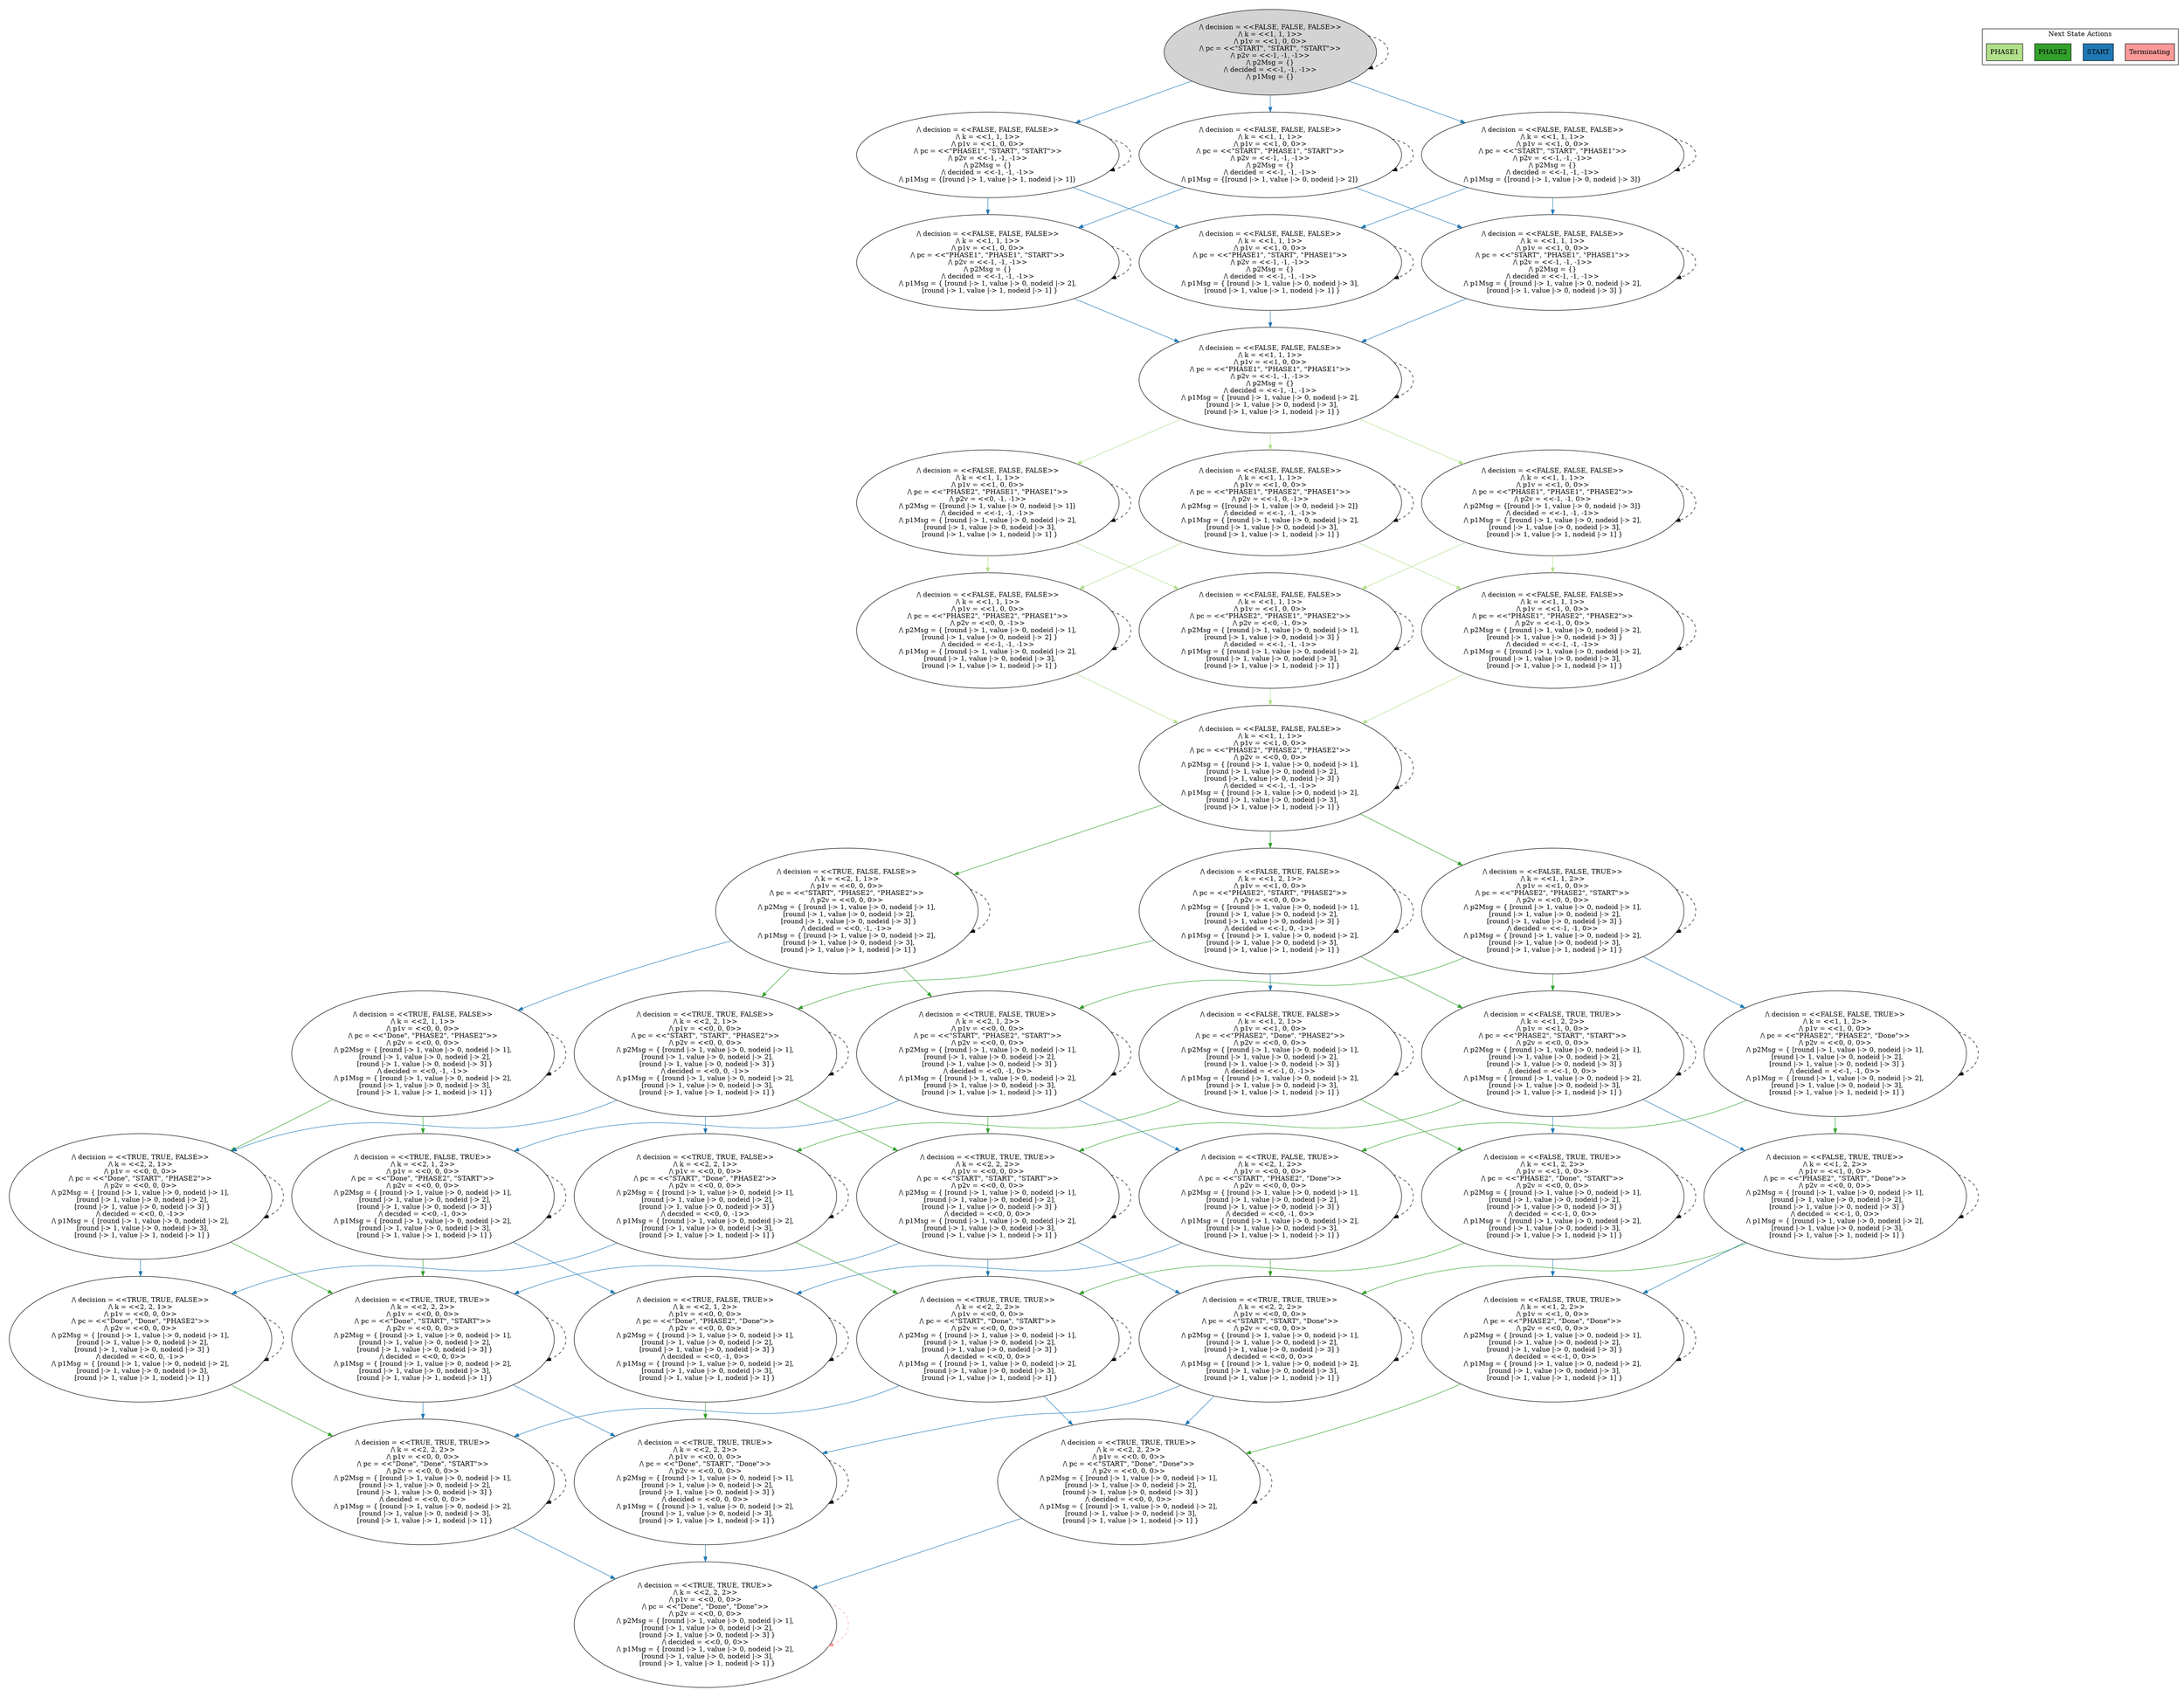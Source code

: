 strict digraph DiskGraph {
edge [colorscheme="paired12"]
nodesep=0.35;
subgraph cluster_graph {
color="white";
6798208728600954568 [label="/\\ decision = <<FALSE, FALSE, FALSE>>\n/\\ k = <<1, 1, 1>>\n/\\ p1v = <<1, 0, 0>>\n/\\ pc = <<\"START\", \"START\", \"START\">>\n/\\ p2v = <<-1, -1, -1>>\n/\\ p2Msg = {}\n/\\ decided = <<-1, -1, -1>>\n/\\ p1Msg = {}",style = filled]
6798208728600954568 -> 4954475746088640562 [label="",color="2",fontcolor="2"];
4954475746088640562 [label="/\\ decision = <<FALSE, FALSE, FALSE>>\n/\\ k = <<1, 1, 1>>\n/\\ p1v = <<1, 0, 0>>\n/\\ pc = <<\"PHASE1\", \"START\", \"START\">>\n/\\ p2v = <<-1, -1, -1>>\n/\\ p2Msg = {}\n/\\ decided = <<-1, -1, -1>>\n/\\ p1Msg = {[round |-> 1, value |-> 1, nodeid |-> 1]}"];
6798208728600954568 -> 8768434477171639267 [label="",color="2",fontcolor="2"];
8768434477171639267 [label="/\\ decision = <<FALSE, FALSE, FALSE>>\n/\\ k = <<1, 1, 1>>\n/\\ p1v = <<1, 0, 0>>\n/\\ pc = <<\"START\", \"PHASE1\", \"START\">>\n/\\ p2v = <<-1, -1, -1>>\n/\\ p2Msg = {}\n/\\ decided = <<-1, -1, -1>>\n/\\ p1Msg = {[round |-> 1, value |-> 0, nodeid |-> 2]}"];
4954475746088640562 -> 3474325031604058656 [label="",color="2",fontcolor="2"];
3474325031604058656 [label="/\\ decision = <<FALSE, FALSE, FALSE>>\n/\\ k = <<1, 1, 1>>\n/\\ p1v = <<1, 0, 0>>\n/\\ pc = <<\"PHASE1\", \"PHASE1\", \"START\">>\n/\\ p2v = <<-1, -1, -1>>\n/\\ p2Msg = {}\n/\\ decided = <<-1, -1, -1>>\n/\\ p1Msg = { [round |-> 1, value |-> 0, nodeid |-> 2],\n  [round |-> 1, value |-> 1, nodeid |-> 1] }"];
6798208728600954568 -> 3740045055824658873 [label="",color="2",fontcolor="2"];
3740045055824658873 [label="/\\ decision = <<FALSE, FALSE, FALSE>>\n/\\ k = <<1, 1, 1>>\n/\\ p1v = <<1, 0, 0>>\n/\\ pc = <<\"START\", \"START\", \"PHASE1\">>\n/\\ p2v = <<-1, -1, -1>>\n/\\ p2Msg = {}\n/\\ decided = <<-1, -1, -1>>\n/\\ p1Msg = {[round |-> 1, value |-> 0, nodeid |-> 3]}"];
8768434477171639267 -> 3474325031604058656 [label="",color="2",fontcolor="2"];
3474325031604058656 -> 3886482175309995506 [label="",color="2",fontcolor="2"];
3886482175309995506 [label="/\\ decision = <<FALSE, FALSE, FALSE>>\n/\\ k = <<1, 1, 1>>\n/\\ p1v = <<1, 0, 0>>\n/\\ pc = <<\"PHASE1\", \"PHASE1\", \"PHASE1\">>\n/\\ p2v = <<-1, -1, -1>>\n/\\ p2Msg = {}\n/\\ decided = <<-1, -1, -1>>\n/\\ p1Msg = { [round |-> 1, value |-> 0, nodeid |-> 2],\n  [round |-> 1, value |-> 0, nodeid |-> 3],\n  [round |-> 1, value |-> 1, nodeid |-> 1] }"];
6798208728600954568 -> 6798208728600954568 [style="dashed"];
8768434477171639267 -> 7238855324121511843 [label="",color="2",fontcolor="2"];
7238855324121511843 [label="/\\ decision = <<FALSE, FALSE, FALSE>>\n/\\ k = <<1, 1, 1>>\n/\\ p1v = <<1, 0, 0>>\n/\\ pc = <<\"START\", \"PHASE1\", \"PHASE1\">>\n/\\ p2v = <<-1, -1, -1>>\n/\\ p2Msg = {}\n/\\ decided = <<-1, -1, -1>>\n/\\ p1Msg = { [round |-> 1, value |-> 0, nodeid |-> 2],\n  [round |-> 1, value |-> 0, nodeid |-> 3] }"];
4954475746088640562 -> -8040054917800591706 [label="",color="2",fontcolor="2"];
-8040054917800591706 [label="/\\ decision = <<FALSE, FALSE, FALSE>>\n/\\ k = <<1, 1, 1>>\n/\\ p1v = <<1, 0, 0>>\n/\\ pc = <<\"PHASE1\", \"START\", \"PHASE1\">>\n/\\ p2v = <<-1, -1, -1>>\n/\\ p2Msg = {}\n/\\ decided = <<-1, -1, -1>>\n/\\ p1Msg = { [round |-> 1, value |-> 0, nodeid |-> 3],\n  [round |-> 1, value |-> 1, nodeid |-> 1] }"];
3740045055824658873 -> -8040054917800591706 [label="",color="2",fontcolor="2"];
7238855324121511843 -> 3886482175309995506 [label="",color="2",fontcolor="2"];
8768434477171639267 -> 8768434477171639267 [style="dashed"];
4954475746088640562 -> 4954475746088640562 [style="dashed"];
3474325031604058656 -> 3474325031604058656 [style="dashed"];
3740045055824658873 -> 7238855324121511843 [label="",color="2",fontcolor="2"];
7238855324121511843 -> 7238855324121511843 [style="dashed"];
3740045055824658873 -> 3740045055824658873 [style="dashed"];
-8040054917800591706 -> 3886482175309995506 [label="",color="2",fontcolor="2"];
3886482175309995506 -> -8445000822821457094 [label="",color="3",fontcolor="3"];
-8445000822821457094 [label="/\\ decision = <<FALSE, FALSE, FALSE>>\n/\\ k = <<1, 1, 1>>\n/\\ p1v = <<1, 0, 0>>\n/\\ pc = <<\"PHASE2\", \"PHASE1\", \"PHASE1\">>\n/\\ p2v = <<0, -1, -1>>\n/\\ p2Msg = {[round |-> 1, value |-> 0, nodeid |-> 1]}\n/\\ decided = <<-1, -1, -1>>\n/\\ p1Msg = { [round |-> 1, value |-> 0, nodeid |-> 2],\n  [round |-> 1, value |-> 0, nodeid |-> 3],\n  [round |-> 1, value |-> 1, nodeid |-> 1] }"];
-8040054917800591706 -> -8040054917800591706 [style="dashed"];
3886482175309995506 -> -6228772409857452014 [label="",color="3",fontcolor="3"];
-6228772409857452014 [label="/\\ decision = <<FALSE, FALSE, FALSE>>\n/\\ k = <<1, 1, 1>>\n/\\ p1v = <<1, 0, 0>>\n/\\ pc = <<\"PHASE1\", \"PHASE2\", \"PHASE1\">>\n/\\ p2v = <<-1, 0, -1>>\n/\\ p2Msg = {[round |-> 1, value |-> 0, nodeid |-> 2]}\n/\\ decided = <<-1, -1, -1>>\n/\\ p1Msg = { [round |-> 1, value |-> 0, nodeid |-> 2],\n  [round |-> 1, value |-> 0, nodeid |-> 3],\n  [round |-> 1, value |-> 1, nodeid |-> 1] }"];
-8445000822821457094 -> -8747375401629547905 [label="",color="3",fontcolor="3"];
-8747375401629547905 [label="/\\ decision = <<FALSE, FALSE, FALSE>>\n/\\ k = <<1, 1, 1>>\n/\\ p1v = <<1, 0, 0>>\n/\\ pc = <<\"PHASE2\", \"PHASE2\", \"PHASE1\">>\n/\\ p2v = <<0, 0, -1>>\n/\\ p2Msg = { [round |-> 1, value |-> 0, nodeid |-> 1],\n  [round |-> 1, value |-> 0, nodeid |-> 2] }\n/\\ decided = <<-1, -1, -1>>\n/\\ p1Msg = { [round |-> 1, value |-> 0, nodeid |-> 2],\n  [round |-> 1, value |-> 0, nodeid |-> 3],\n  [round |-> 1, value |-> 1, nodeid |-> 1] }"];
3886482175309995506 -> 6060620671476156830 [label="",color="3",fontcolor="3"];
6060620671476156830 [label="/\\ decision = <<FALSE, FALSE, FALSE>>\n/\\ k = <<1, 1, 1>>\n/\\ p1v = <<1, 0, 0>>\n/\\ pc = <<\"PHASE1\", \"PHASE1\", \"PHASE2\">>\n/\\ p2v = <<-1, -1, 0>>\n/\\ p2Msg = {[round |-> 1, value |-> 0, nodeid |-> 3]}\n/\\ decided = <<-1, -1, -1>>\n/\\ p1Msg = { [round |-> 1, value |-> 0, nodeid |-> 2],\n  [round |-> 1, value |-> 0, nodeid |-> 3],\n  [round |-> 1, value |-> 1, nodeid |-> 1] }"];
-8445000822821457094 -> 7604120489857779962 [label="",color="3",fontcolor="3"];
7604120489857779962 [label="/\\ decision = <<FALSE, FALSE, FALSE>>\n/\\ k = <<1, 1, 1>>\n/\\ p1v = <<1, 0, 0>>\n/\\ pc = <<\"PHASE2\", \"PHASE1\", \"PHASE2\">>\n/\\ p2v = <<0, -1, 0>>\n/\\ p2Msg = { [round |-> 1, value |-> 0, nodeid |-> 1],\n  [round |-> 1, value |-> 0, nodeid |-> 3] }\n/\\ decided = <<-1, -1, -1>>\n/\\ p1Msg = { [round |-> 1, value |-> 0, nodeid |-> 2],\n  [round |-> 1, value |-> 0, nodeid |-> 3],\n  [round |-> 1, value |-> 1, nodeid |-> 1] }"];
3886482175309995506 -> 3886482175309995506 [style="dashed"];
-8747375401629547905 -> -4464255128586648376 [label="",color="3",fontcolor="3"];
-4464255128586648376 [label="/\\ decision = <<FALSE, FALSE, FALSE>>\n/\\ k = <<1, 1, 1>>\n/\\ p1v = <<1, 0, 0>>\n/\\ pc = <<\"PHASE2\", \"PHASE2\", \"PHASE2\">>\n/\\ p2v = <<0, 0, 0>>\n/\\ p2Msg = { [round |-> 1, value |-> 0, nodeid |-> 1],\n  [round |-> 1, value |-> 0, nodeid |-> 2],\n  [round |-> 1, value |-> 0, nodeid |-> 3] }\n/\\ decided = <<-1, -1, -1>>\n/\\ p1Msg = { [round |-> 1, value |-> 0, nodeid |-> 2],\n  [round |-> 1, value |-> 0, nodeid |-> 3],\n  [round |-> 1, value |-> 1, nodeid |-> 1] }"];
-6228772409857452014 -> -8747375401629547905 [label="",color="3",fontcolor="3"];
-8445000822821457094 -> -8445000822821457094 [style="dashed"];
-6228772409857452014 -> -5540998514507897727 [label="",color="3",fontcolor="3"];
-5540998514507897727 [label="/\\ decision = <<FALSE, FALSE, FALSE>>\n/\\ k = <<1, 1, 1>>\n/\\ p1v = <<1, 0, 0>>\n/\\ pc = <<\"PHASE1\", \"PHASE2\", \"PHASE2\">>\n/\\ p2v = <<-1, 0, 0>>\n/\\ p2Msg = { [round |-> 1, value |-> 0, nodeid |-> 2],\n  [round |-> 1, value |-> 0, nodeid |-> 3] }\n/\\ decided = <<-1, -1, -1>>\n/\\ p1Msg = { [round |-> 1, value |-> 0, nodeid |-> 2],\n  [round |-> 1, value |-> 0, nodeid |-> 3],\n  [round |-> 1, value |-> 1, nodeid |-> 1] }"];
-8747375401629547905 -> -8747375401629547905 [style="dashed"];
-6228772409857452014 -> -6228772409857452014 [style="dashed"];
6060620671476156830 -> 7604120489857779962 [label="",color="3",fontcolor="3"];
6060620671476156830 -> -5540998514507897727 [label="",color="3",fontcolor="3"];
6060620671476156830 -> 6060620671476156830 [style="dashed"];
7604120489857779962 -> -4464255128586648376 [label="",color="3",fontcolor="3"];
7604120489857779962 -> 7604120489857779962 [style="dashed"];
-5540998514507897727 -> -4464255128586648376 [label="",color="3",fontcolor="3"];
-4464255128586648376 -> 8848993074823354808 [label="",color="4",fontcolor="4"];
8848993074823354808 [label="/\\ decision = <<TRUE, FALSE, FALSE>>\n/\\ k = <<2, 1, 1>>\n/\\ p1v = <<0, 0, 0>>\n/\\ pc = <<\"START\", \"PHASE2\", \"PHASE2\">>\n/\\ p2v = <<0, 0, 0>>\n/\\ p2Msg = { [round |-> 1, value |-> 0, nodeid |-> 1],\n  [round |-> 1, value |-> 0, nodeid |-> 2],\n  [round |-> 1, value |-> 0, nodeid |-> 3] }\n/\\ decided = <<0, -1, -1>>\n/\\ p1Msg = { [round |-> 1, value |-> 0, nodeid |-> 2],\n  [round |-> 1, value |-> 0, nodeid |-> 3],\n  [round |-> 1, value |-> 1, nodeid |-> 1] }"];
-5540998514507897727 -> -5540998514507897727 [style="dashed"];
8848993074823354808 -> -4550173543502904694 [label="",color="2",fontcolor="2"];
-4550173543502904694 [label="/\\ decision = <<TRUE, FALSE, FALSE>>\n/\\ k = <<2, 1, 1>>\n/\\ p1v = <<0, 0, 0>>\n/\\ pc = <<\"Done\", \"PHASE2\", \"PHASE2\">>\n/\\ p2v = <<0, 0, 0>>\n/\\ p2Msg = { [round |-> 1, value |-> 0, nodeid |-> 1],\n  [round |-> 1, value |-> 0, nodeid |-> 2],\n  [round |-> 1, value |-> 0, nodeid |-> 3] }\n/\\ decided = <<0, -1, -1>>\n/\\ p1Msg = { [round |-> 1, value |-> 0, nodeid |-> 2],\n  [round |-> 1, value |-> 0, nodeid |-> 3],\n  [round |-> 1, value |-> 1, nodeid |-> 1] }"];
-4464255128586648376 -> 4166929941623967046 [label="",color="4",fontcolor="4"];
4166929941623967046 [label="/\\ decision = <<FALSE, TRUE, FALSE>>\n/\\ k = <<1, 2, 1>>\n/\\ p1v = <<1, 0, 0>>\n/\\ pc = <<\"PHASE2\", \"START\", \"PHASE2\">>\n/\\ p2v = <<0, 0, 0>>\n/\\ p2Msg = { [round |-> 1, value |-> 0, nodeid |-> 1],\n  [round |-> 1, value |-> 0, nodeid |-> 2],\n  [round |-> 1, value |-> 0, nodeid |-> 3] }\n/\\ decided = <<-1, 0, -1>>\n/\\ p1Msg = { [round |-> 1, value |-> 0, nodeid |-> 2],\n  [round |-> 1, value |-> 0, nodeid |-> 3],\n  [round |-> 1, value |-> 1, nodeid |-> 1] }"];
-4550173543502904694 -> 5893163979252846907 [label="",color="4",fontcolor="4"];
5893163979252846907 [label="/\\ decision = <<TRUE, TRUE, FALSE>>\n/\\ k = <<2, 2, 1>>\n/\\ p1v = <<0, 0, 0>>\n/\\ pc = <<\"Done\", \"START\", \"PHASE2\">>\n/\\ p2v = <<0, 0, 0>>\n/\\ p2Msg = { [round |-> 1, value |-> 0, nodeid |-> 1],\n  [round |-> 1, value |-> 0, nodeid |-> 2],\n  [round |-> 1, value |-> 0, nodeid |-> 3] }\n/\\ decided = <<0, 0, -1>>\n/\\ p1Msg = { [round |-> 1, value |-> 0, nodeid |-> 2],\n  [round |-> 1, value |-> 0, nodeid |-> 3],\n  [round |-> 1, value |-> 1, nodeid |-> 1] }"];
-4464255128586648376 -> -4903840994029168157 [label="",color="4",fontcolor="4"];
-4903840994029168157 [label="/\\ decision = <<FALSE, FALSE, TRUE>>\n/\\ k = <<1, 1, 2>>\n/\\ p1v = <<1, 0, 0>>\n/\\ pc = <<\"PHASE2\", \"PHASE2\", \"START\">>\n/\\ p2v = <<0, 0, 0>>\n/\\ p2Msg = { [round |-> 1, value |-> 0, nodeid |-> 1],\n  [round |-> 1, value |-> 0, nodeid |-> 2],\n  [round |-> 1, value |-> 0, nodeid |-> 3] }\n/\\ decided = <<-1, -1, 0>>\n/\\ p1Msg = { [round |-> 1, value |-> 0, nodeid |-> 2],\n  [round |-> 1, value |-> 0, nodeid |-> 3],\n  [round |-> 1, value |-> 1, nodeid |-> 1] }"];
8848993074823354808 -> -6893943258981098731 [label="",color="4",fontcolor="4"];
-6893943258981098731 [label="/\\ decision = <<TRUE, TRUE, FALSE>>\n/\\ k = <<2, 2, 1>>\n/\\ p1v = <<0, 0, 0>>\n/\\ pc = <<\"START\", \"START\", \"PHASE2\">>\n/\\ p2v = <<0, 0, 0>>\n/\\ p2Msg = { [round |-> 1, value |-> 0, nodeid |-> 1],\n  [round |-> 1, value |-> 0, nodeid |-> 2],\n  [round |-> 1, value |-> 0, nodeid |-> 3] }\n/\\ decided = <<0, 0, -1>>\n/\\ p1Msg = { [round |-> 1, value |-> 0, nodeid |-> 2],\n  [round |-> 1, value |-> 0, nodeid |-> 3],\n  [round |-> 1, value |-> 1, nodeid |-> 1] }"];
-4464255128586648376 -> -4464255128586648376 [style="dashed"];
-4550173543502904694 -> -5303580600861847877 [label="",color="4",fontcolor="4"];
-5303580600861847877 [label="/\\ decision = <<TRUE, FALSE, TRUE>>\n/\\ k = <<2, 1, 2>>\n/\\ p1v = <<0, 0, 0>>\n/\\ pc = <<\"Done\", \"PHASE2\", \"START\">>\n/\\ p2v = <<0, 0, 0>>\n/\\ p2Msg = { [round |-> 1, value |-> 0, nodeid |-> 1],\n  [round |-> 1, value |-> 0, nodeid |-> 2],\n  [round |-> 1, value |-> 0, nodeid |-> 3] }\n/\\ decided = <<0, -1, 0>>\n/\\ p1Msg = { [round |-> 1, value |-> 0, nodeid |-> 2],\n  [round |-> 1, value |-> 0, nodeid |-> 3],\n  [round |-> 1, value |-> 1, nodeid |-> 1] }"];
4166929941623967046 -> -6893943258981098731 [label="",color="4",fontcolor="4"];
5893163979252846907 -> -8448305529347869636 [label="",color="2",fontcolor="2"];
-8448305529347869636 [label="/\\ decision = <<TRUE, TRUE, FALSE>>\n/\\ k = <<2, 2, 1>>\n/\\ p1v = <<0, 0, 0>>\n/\\ pc = <<\"Done\", \"Done\", \"PHASE2\">>\n/\\ p2v = <<0, 0, 0>>\n/\\ p2Msg = { [round |-> 1, value |-> 0, nodeid |-> 1],\n  [round |-> 1, value |-> 0, nodeid |-> 2],\n  [round |-> 1, value |-> 0, nodeid |-> 3] }\n/\\ decided = <<0, 0, -1>>\n/\\ p1Msg = { [round |-> 1, value |-> 0, nodeid |-> 2],\n  [round |-> 1, value |-> 0, nodeid |-> 3],\n  [round |-> 1, value |-> 1, nodeid |-> 1] }"];
-4903840994029168157 -> 6082835368132645816 [label="",color="4",fontcolor="4"];
6082835368132645816 [label="/\\ decision = <<TRUE, FALSE, TRUE>>\n/\\ k = <<2, 1, 2>>\n/\\ p1v = <<0, 0, 0>>\n/\\ pc = <<\"START\", \"PHASE2\", \"START\">>\n/\\ p2v = <<0, 0, 0>>\n/\\ p2Msg = { [round |-> 1, value |-> 0, nodeid |-> 1],\n  [round |-> 1, value |-> 0, nodeid |-> 2],\n  [round |-> 1, value |-> 0, nodeid |-> 3] }\n/\\ decided = <<0, -1, 0>>\n/\\ p1Msg = { [round |-> 1, value |-> 0, nodeid |-> 2],\n  [round |-> 1, value |-> 0, nodeid |-> 3],\n  [round |-> 1, value |-> 1, nodeid |-> 1] }"];
4166929941623967046 -> -1392973596659001882 [label="",color="2",fontcolor="2"];
-1392973596659001882 [label="/\\ decision = <<FALSE, TRUE, FALSE>>\n/\\ k = <<1, 2, 1>>\n/\\ p1v = <<1, 0, 0>>\n/\\ pc = <<\"PHASE2\", \"Done\", \"PHASE2\">>\n/\\ p2v = <<0, 0, 0>>\n/\\ p2Msg = { [round |-> 1, value |-> 0, nodeid |-> 1],\n  [round |-> 1, value |-> 0, nodeid |-> 2],\n  [round |-> 1, value |-> 0, nodeid |-> 3] }\n/\\ decided = <<-1, 0, -1>>\n/\\ p1Msg = { [round |-> 1, value |-> 0, nodeid |-> 2],\n  [round |-> 1, value |-> 0, nodeid |-> 3],\n  [round |-> 1, value |-> 1, nodeid |-> 1] }"];
-4550173543502904694 -> -4550173543502904694 [style="dashed"];
8848993074823354808 -> 6082835368132645816 [label="",color="4",fontcolor="4"];
5893163979252846907 -> 4943076194388326083 [label="",color="4",fontcolor="4"];
4943076194388326083 [label="/\\ decision = <<TRUE, TRUE, TRUE>>\n/\\ k = <<2, 2, 2>>\n/\\ p1v = <<0, 0, 0>>\n/\\ pc = <<\"Done\", \"START\", \"START\">>\n/\\ p2v = <<0, 0, 0>>\n/\\ p2Msg = { [round |-> 1, value |-> 0, nodeid |-> 1],\n  [round |-> 1, value |-> 0, nodeid |-> 2],\n  [round |-> 1, value |-> 0, nodeid |-> 3] }\n/\\ decided = <<0, 0, 0>>\n/\\ p1Msg = { [round |-> 1, value |-> 0, nodeid |-> 2],\n  [round |-> 1, value |-> 0, nodeid |-> 3],\n  [round |-> 1, value |-> 1, nodeid |-> 1] }"];
8848993074823354808 -> 8848993074823354808 [style="dashed"];
4166929941623967046 -> 3036733289869997351 [label="",color="4",fontcolor="4"];
3036733289869997351 [label="/\\ decision = <<FALSE, TRUE, TRUE>>\n/\\ k = <<1, 2, 2>>\n/\\ p1v = <<1, 0, 0>>\n/\\ pc = <<\"PHASE2\", \"START\", \"START\">>\n/\\ p2v = <<0, 0, 0>>\n/\\ p2Msg = { [round |-> 1, value |-> 0, nodeid |-> 1],\n  [round |-> 1, value |-> 0, nodeid |-> 2],\n  [round |-> 1, value |-> 0, nodeid |-> 3] }\n/\\ decided = <<-1, 0, 0>>\n/\\ p1Msg = { [round |-> 1, value |-> 0, nodeid |-> 2],\n  [round |-> 1, value |-> 0, nodeid |-> 3],\n  [round |-> 1, value |-> 1, nodeid |-> 1] }"];
5893163979252846907 -> 5893163979252846907 [style="dashed"];
-4903840994029168157 -> 3036733289869997351 [label="",color="4",fontcolor="4"];
-4903840994029168157 -> -9083131761229354516 [label="",color="2",fontcolor="2"];
-9083131761229354516 [label="/\\ decision = <<FALSE, FALSE, TRUE>>\n/\\ k = <<1, 1, 2>>\n/\\ p1v = <<1, 0, 0>>\n/\\ pc = <<\"PHASE2\", \"PHASE2\", \"Done\">>\n/\\ p2v = <<0, 0, 0>>\n/\\ p2Msg = { [round |-> 1, value |-> 0, nodeid |-> 1],\n  [round |-> 1, value |-> 0, nodeid |-> 2],\n  [round |-> 1, value |-> 0, nodeid |-> 3] }\n/\\ decided = <<-1, -1, 0>>\n/\\ p1Msg = { [round |-> 1, value |-> 0, nodeid |-> 2],\n  [round |-> 1, value |-> 0, nodeid |-> 3],\n  [round |-> 1, value |-> 1, nodeid |-> 1] }"];
4166929941623967046 -> 4166929941623967046 [style="dashed"];
-4903840994029168157 -> -4903840994029168157 [style="dashed"];
-5303580600861847877 -> 4943076194388326083 [label="",color="4",fontcolor="4"];
-5303580600861847877 -> -8464265119647930230 [label="",color="2",fontcolor="2"];
-8464265119647930230 [label="/\\ decision = <<TRUE, FALSE, TRUE>>\n/\\ k = <<2, 1, 2>>\n/\\ p1v = <<0, 0, 0>>\n/\\ pc = <<\"Done\", \"PHASE2\", \"Done\">>\n/\\ p2v = <<0, 0, 0>>\n/\\ p2Msg = { [round |-> 1, value |-> 0, nodeid |-> 1],\n  [round |-> 1, value |-> 0, nodeid |-> 2],\n  [round |-> 1, value |-> 0, nodeid |-> 3] }\n/\\ decided = <<0, -1, 0>>\n/\\ p1Msg = { [round |-> 1, value |-> 0, nodeid |-> 2],\n  [round |-> 1, value |-> 0, nodeid |-> 3],\n  [round |-> 1, value |-> 1, nodeid |-> 1] }"];
-6893943258981098731 -> 5893163979252846907 [label="",color="2",fontcolor="2"];
-6893943258981098731 -> -726692923636736833 [label="",color="2",fontcolor="2"];
-726692923636736833 [label="/\\ decision = <<TRUE, TRUE, FALSE>>\n/\\ k = <<2, 2, 1>>\n/\\ p1v = <<0, 0, 0>>\n/\\ pc = <<\"START\", \"Done\", \"PHASE2\">>\n/\\ p2v = <<0, 0, 0>>\n/\\ p2Msg = { [round |-> 1, value |-> 0, nodeid |-> 1],\n  [round |-> 1, value |-> 0, nodeid |-> 2],\n  [round |-> 1, value |-> 0, nodeid |-> 3] }\n/\\ decided = <<0, 0, -1>>\n/\\ p1Msg = { [round |-> 1, value |-> 0, nodeid |-> 2],\n  [round |-> 1, value |-> 0, nodeid |-> 3],\n  [round |-> 1, value |-> 1, nodeid |-> 1] }"];
-5303580600861847877 -> -5303580600861847877 [style="dashed"];
-6893943258981098731 -> 156120792886261260 [label="",color="4",fontcolor="4"];
156120792886261260 [label="/\\ decision = <<TRUE, TRUE, TRUE>>\n/\\ k = <<2, 2, 2>>\n/\\ p1v = <<0, 0, 0>>\n/\\ pc = <<\"START\", \"START\", \"START\">>\n/\\ p2v = <<0, 0, 0>>\n/\\ p2Msg = { [round |-> 1, value |-> 0, nodeid |-> 1],\n  [round |-> 1, value |-> 0, nodeid |-> 2],\n  [round |-> 1, value |-> 0, nodeid |-> 3] }\n/\\ decided = <<0, 0, 0>>\n/\\ p1Msg = { [round |-> 1, value |-> 0, nodeid |-> 2],\n  [round |-> 1, value |-> 0, nodeid |-> 3],\n  [round |-> 1, value |-> 1, nodeid |-> 1] }"];
-6893943258981098731 -> -6893943258981098731 [style="dashed"];
-8448305529347869636 -> -2643965923040517679 [label="",color="4",fontcolor="4"];
-2643965923040517679 [label="/\\ decision = <<TRUE, TRUE, TRUE>>\n/\\ k = <<2, 2, 2>>\n/\\ p1v = <<0, 0, 0>>\n/\\ pc = <<\"Done\", \"Done\", \"START\">>\n/\\ p2v = <<0, 0, 0>>\n/\\ p2Msg = { [round |-> 1, value |-> 0, nodeid |-> 1],\n  [round |-> 1, value |-> 0, nodeid |-> 2],\n  [round |-> 1, value |-> 0, nodeid |-> 3] }\n/\\ decided = <<0, 0, 0>>\n/\\ p1Msg = { [round |-> 1, value |-> 0, nodeid |-> 2],\n  [round |-> 1, value |-> 0, nodeid |-> 3],\n  [round |-> 1, value |-> 1, nodeid |-> 1] }"];
-8448305529347869636 -> -8448305529347869636 [style="dashed"];
6082835368132645816 -> -5303580600861847877 [label="",color="2",fontcolor="2"];
6082835368132645816 -> 156120792886261260 [label="",color="4",fontcolor="4"];
6082835368132645816 -> -8419668871292799080 [label="",color="2",fontcolor="2"];
-8419668871292799080 [label="/\\ decision = <<TRUE, FALSE, TRUE>>\n/\\ k = <<2, 1, 2>>\n/\\ p1v = <<0, 0, 0>>\n/\\ pc = <<\"START\", \"PHASE2\", \"Done\">>\n/\\ p2v = <<0, 0, 0>>\n/\\ p2Msg = { [round |-> 1, value |-> 0, nodeid |-> 1],\n  [round |-> 1, value |-> 0, nodeid |-> 2],\n  [round |-> 1, value |-> 0, nodeid |-> 3] }\n/\\ decided = <<0, -1, 0>>\n/\\ p1Msg = { [round |-> 1, value |-> 0, nodeid |-> 2],\n  [round |-> 1, value |-> 0, nodeid |-> 3],\n  [round |-> 1, value |-> 1, nodeid |-> 1] }"];
-1392973596659001882 -> -726692923636736833 [label="",color="4",fontcolor="4"];
6082835368132645816 -> 6082835368132645816 [style="dashed"];
-1392973596659001882 -> -3111213332260760474 [label="",color="4",fontcolor="4"];
-3111213332260760474 [label="/\\ decision = <<FALSE, TRUE, TRUE>>\n/\\ k = <<1, 2, 2>>\n/\\ p1v = <<1, 0, 0>>\n/\\ pc = <<\"PHASE2\", \"Done\", \"START\">>\n/\\ p2v = <<0, 0, 0>>\n/\\ p2Msg = { [round |-> 1, value |-> 0, nodeid |-> 1],\n  [round |-> 1, value |-> 0, nodeid |-> 2],\n  [round |-> 1, value |-> 0, nodeid |-> 3] }\n/\\ decided = <<-1, 0, 0>>\n/\\ p1Msg = { [round |-> 1, value |-> 0, nodeid |-> 2],\n  [round |-> 1, value |-> 0, nodeid |-> 3],\n  [round |-> 1, value |-> 1, nodeid |-> 1] }"];
4943076194388326083 -> -2643965923040517679 [label="",color="2",fontcolor="2"];
-1392973596659001882 -> -1392973596659001882 [style="dashed"];
4943076194388326083 -> -9110559768991368849 [label="",color="2",fontcolor="2"];
-9110559768991368849 [label="/\\ decision = <<TRUE, TRUE, TRUE>>\n/\\ k = <<2, 2, 2>>\n/\\ p1v = <<0, 0, 0>>\n/\\ pc = <<\"Done\", \"START\", \"Done\">>\n/\\ p2v = <<0, 0, 0>>\n/\\ p2Msg = { [round |-> 1, value |-> 0, nodeid |-> 1],\n  [round |-> 1, value |-> 0, nodeid |-> 2],\n  [round |-> 1, value |-> 0, nodeid |-> 3] }\n/\\ decided = <<0, 0, 0>>\n/\\ p1Msg = { [round |-> 1, value |-> 0, nodeid |-> 2],\n  [round |-> 1, value |-> 0, nodeid |-> 3],\n  [round |-> 1, value |-> 1, nodeid |-> 1] }"];
4943076194388326083 -> 4943076194388326083 [style="dashed"];
3036733289869997351 -> 156120792886261260 [label="",color="4",fontcolor="4"];
3036733289869997351 -> -3111213332260760474 [label="",color="2",fontcolor="2"];
3036733289869997351 -> -8210964966165967656 [label="",color="2",fontcolor="2"];
-8210964966165967656 [label="/\\ decision = <<FALSE, TRUE, TRUE>>\n/\\ k = <<1, 2, 2>>\n/\\ p1v = <<1, 0, 0>>\n/\\ pc = <<\"PHASE2\", \"START\", \"Done\">>\n/\\ p2v = <<0, 0, 0>>\n/\\ p2Msg = { [round |-> 1, value |-> 0, nodeid |-> 1],\n  [round |-> 1, value |-> 0, nodeid |-> 2],\n  [round |-> 1, value |-> 0, nodeid |-> 3] }\n/\\ decided = <<-1, 0, 0>>\n/\\ p1Msg = { [round |-> 1, value |-> 0, nodeid |-> 2],\n  [round |-> 1, value |-> 0, nodeid |-> 3],\n  [round |-> 1, value |-> 1, nodeid |-> 1] }"];
3036733289869997351 -> 3036733289869997351 [style="dashed"];
-9083131761229354516 -> -8419668871292799080 [label="",color="4",fontcolor="4"];
-8464265119647930230 -> -9110559768991368849 [label="",color="4",fontcolor="4"];
-726692923636736833 -> -8448305529347869636 [label="",color="2",fontcolor="2"];
-8464265119647930230 -> -8464265119647930230 [style="dashed"];
-9083131761229354516 -> -8210964966165967656 [label="",color="4",fontcolor="4"];
156120792886261260 -> 4943076194388326083 [label="",color="2",fontcolor="2"];
-9083131761229354516 -> -9083131761229354516 [style="dashed"];
-726692923636736833 -> -2994646854807644167 [label="",color="4",fontcolor="4"];
156120792886261260 -> -2994646854807644167 [label="",color="2",fontcolor="2"];
-2994646854807644167 [label="/\\ decision = <<TRUE, TRUE, TRUE>>\n/\\ k = <<2, 2, 2>>\n/\\ p1v = <<0, 0, 0>>\n/\\ pc = <<\"START\", \"Done\", \"START\">>\n/\\ p2v = <<0, 0, 0>>\n/\\ p2Msg = { [round |-> 1, value |-> 0, nodeid |-> 1],\n  [round |-> 1, value |-> 0, nodeid |-> 2],\n  [round |-> 1, value |-> 0, nodeid |-> 3] }\n/\\ decided = <<0, 0, 0>>\n/\\ p1Msg = { [round |-> 1, value |-> 0, nodeid |-> 2],\n  [round |-> 1, value |-> 0, nodeid |-> 3],\n  [round |-> 1, value |-> 1, nodeid |-> 1] }"];
-726692923636736833 -> -726692923636736833 [style="dashed"];
-2643965923040517679 -> 176509315602857959 [label="",color="2",fontcolor="2"];
176509315602857959 [label="/\\ decision = <<TRUE, TRUE, TRUE>>\n/\\ k = <<2, 2, 2>>\n/\\ p1v = <<0, 0, 0>>\n/\\ pc = <<\"Done\", \"Done\", \"Done\">>\n/\\ p2v = <<0, 0, 0>>\n/\\ p2Msg = { [round |-> 1, value |-> 0, nodeid |-> 1],\n  [round |-> 1, value |-> 0, nodeid |-> 2],\n  [round |-> 1, value |-> 0, nodeid |-> 3] }\n/\\ decided = <<0, 0, 0>>\n/\\ p1Msg = { [round |-> 1, value |-> 0, nodeid |-> 2],\n  [round |-> 1, value |-> 0, nodeid |-> 3],\n  [round |-> 1, value |-> 1, nodeid |-> 1] }"];
156120792886261260 -> -8309539722761318585 [label="",color="2",fontcolor="2"];
-8309539722761318585 [label="/\\ decision = <<TRUE, TRUE, TRUE>>\n/\\ k = <<2, 2, 2>>\n/\\ p1v = <<0, 0, 0>>\n/\\ pc = <<\"START\", \"START\", \"Done\">>\n/\\ p2v = <<0, 0, 0>>\n/\\ p2Msg = { [round |-> 1, value |-> 0, nodeid |-> 1],\n  [round |-> 1, value |-> 0, nodeid |-> 2],\n  [round |-> 1, value |-> 0, nodeid |-> 3] }\n/\\ decided = <<0, 0, 0>>\n/\\ p1Msg = { [round |-> 1, value |-> 0, nodeid |-> 2],\n  [round |-> 1, value |-> 0, nodeid |-> 3],\n  [round |-> 1, value |-> 1, nodeid |-> 1] }"];
-2643965923040517679 -> -2643965923040517679 [style="dashed"];
-8419668871292799080 -> -8464265119647930230 [label="",color="2",fontcolor="2"];
156120792886261260 -> 156120792886261260 [style="dashed"];
-8419668871292799080 -> -8309539722761318585 [label="",color="4",fontcolor="4"];
-8419668871292799080 -> -8419668871292799080 [style="dashed"];
-3111213332260760474 -> -2994646854807644167 [label="",color="4",fontcolor="4"];
-3111213332260760474 -> 5174692137110721882 [label="",color="2",fontcolor="2"];
5174692137110721882 [label="/\\ decision = <<FALSE, TRUE, TRUE>>\n/\\ k = <<1, 2, 2>>\n/\\ p1v = <<1, 0, 0>>\n/\\ pc = <<\"PHASE2\", \"Done\", \"Done\">>\n/\\ p2v = <<0, 0, 0>>\n/\\ p2Msg = { [round |-> 1, value |-> 0, nodeid |-> 1],\n  [round |-> 1, value |-> 0, nodeid |-> 2],\n  [round |-> 1, value |-> 0, nodeid |-> 3] }\n/\\ decided = <<-1, 0, 0>>\n/\\ p1Msg = { [round |-> 1, value |-> 0, nodeid |-> 2],\n  [round |-> 1, value |-> 0, nodeid |-> 3],\n  [round |-> 1, value |-> 1, nodeid |-> 1] }"];
-3111213332260760474 -> -3111213332260760474 [style="dashed"];
-9110559768991368849 -> 176509315602857959 [label="",color="2",fontcolor="2"];
-9110559768991368849 -> -9110559768991368849 [style="dashed"];
-8210964966165967656 -> -8309539722761318585 [label="",color="4",fontcolor="4"];
-8210964966165967656 -> 5174692137110721882 [label="",color="2",fontcolor="2"];
-8210964966165967656 -> -8210964966165967656 [style="dashed"];
-2994646854807644167 -> -2643965923040517679 [label="",color="2",fontcolor="2"];
176509315602857959 -> 176509315602857959 [label="",color="5",fontcolor="5"];
176509315602857959 -> 176509315602857959 [style="dashed"];
-2994646854807644167 -> -6737169639117910723 [label="",color="2",fontcolor="2"];
-6737169639117910723 [label="/\\ decision = <<TRUE, TRUE, TRUE>>\n/\\ k = <<2, 2, 2>>\n/\\ p1v = <<0, 0, 0>>\n/\\ pc = <<\"START\", \"Done\", \"Done\">>\n/\\ p2v = <<0, 0, 0>>\n/\\ p2Msg = { [round |-> 1, value |-> 0, nodeid |-> 1],\n  [round |-> 1, value |-> 0, nodeid |-> 2],\n  [round |-> 1, value |-> 0, nodeid |-> 3] }\n/\\ decided = <<0, 0, 0>>\n/\\ p1Msg = { [round |-> 1, value |-> 0, nodeid |-> 2],\n  [round |-> 1, value |-> 0, nodeid |-> 3],\n  [round |-> 1, value |-> 1, nodeid |-> 1] }"];
-8309539722761318585 -> -9110559768991368849 [label="",color="2",fontcolor="2"];
-8309539722761318585 -> -6737169639117910723 [label="",color="2",fontcolor="2"];
-2994646854807644167 -> -2994646854807644167 [style="dashed"];
-8309539722761318585 -> -8309539722761318585 [style="dashed"];
5174692137110721882 -> -6737169639117910723 [label="",color="4",fontcolor="4"];
5174692137110721882 -> 5174692137110721882 [style="dashed"];
-6737169639117910723 -> 176509315602857959 [label="",color="2",fontcolor="2"];
-6737169639117910723 -> -6737169639117910723 [style="dashed"];
{rank = same; 6798208728600954568;}
{rank = same; 4954475746088640562;8768434477171639267;3740045055824658873;}
{rank = same; 3474325031604058656;7238855324121511843;-8040054917800591706;}
{rank = same; 3886482175309995506;}
{rank = same; -8445000822821457094;-6228772409857452014;6060620671476156830;}
{rank = same; -5540998514507897727;-8747375401629547905;7604120489857779962;}
{rank = same; -4464255128586648376;}
{rank = same; 8848993074823354808;-4903840994029168157;4166929941623967046;}
{rank = same; 6082835368132645816;-4550173543502904694;3036733289869997351;-6893943258981098731;-9083131761229354516;-1392973596659001882;}
{rank = same; -726692923636736833;-3111213332260760474;5893163979252846907;156120792886261260;-8419668871292799080;-8210964966165967656;-5303580600861847877;}
{rank = same; 5174692137110721882;4943076194388326083;-2994646854807644167;-8448305529347869636;-8309539722761318585;-8464265119647930230;}
{rank = same; -2643965923040517679;-6737169639117910723;-9110559768991368849;}
{rank = same; 176509315602857959;}
}
subgraph cluster_legend {graph[style=bold];label = "Next State Actions" style="solid"
node [ labeljust="l",colorscheme="paired12",style=filled,shape=record ]
Terminating [label="Terminating",fillcolor=5]
START [label="START",fillcolor=2]
PHASE2 [label="PHASE2",fillcolor=4]
PHASE1 [label="PHASE1",fillcolor=3]
}}